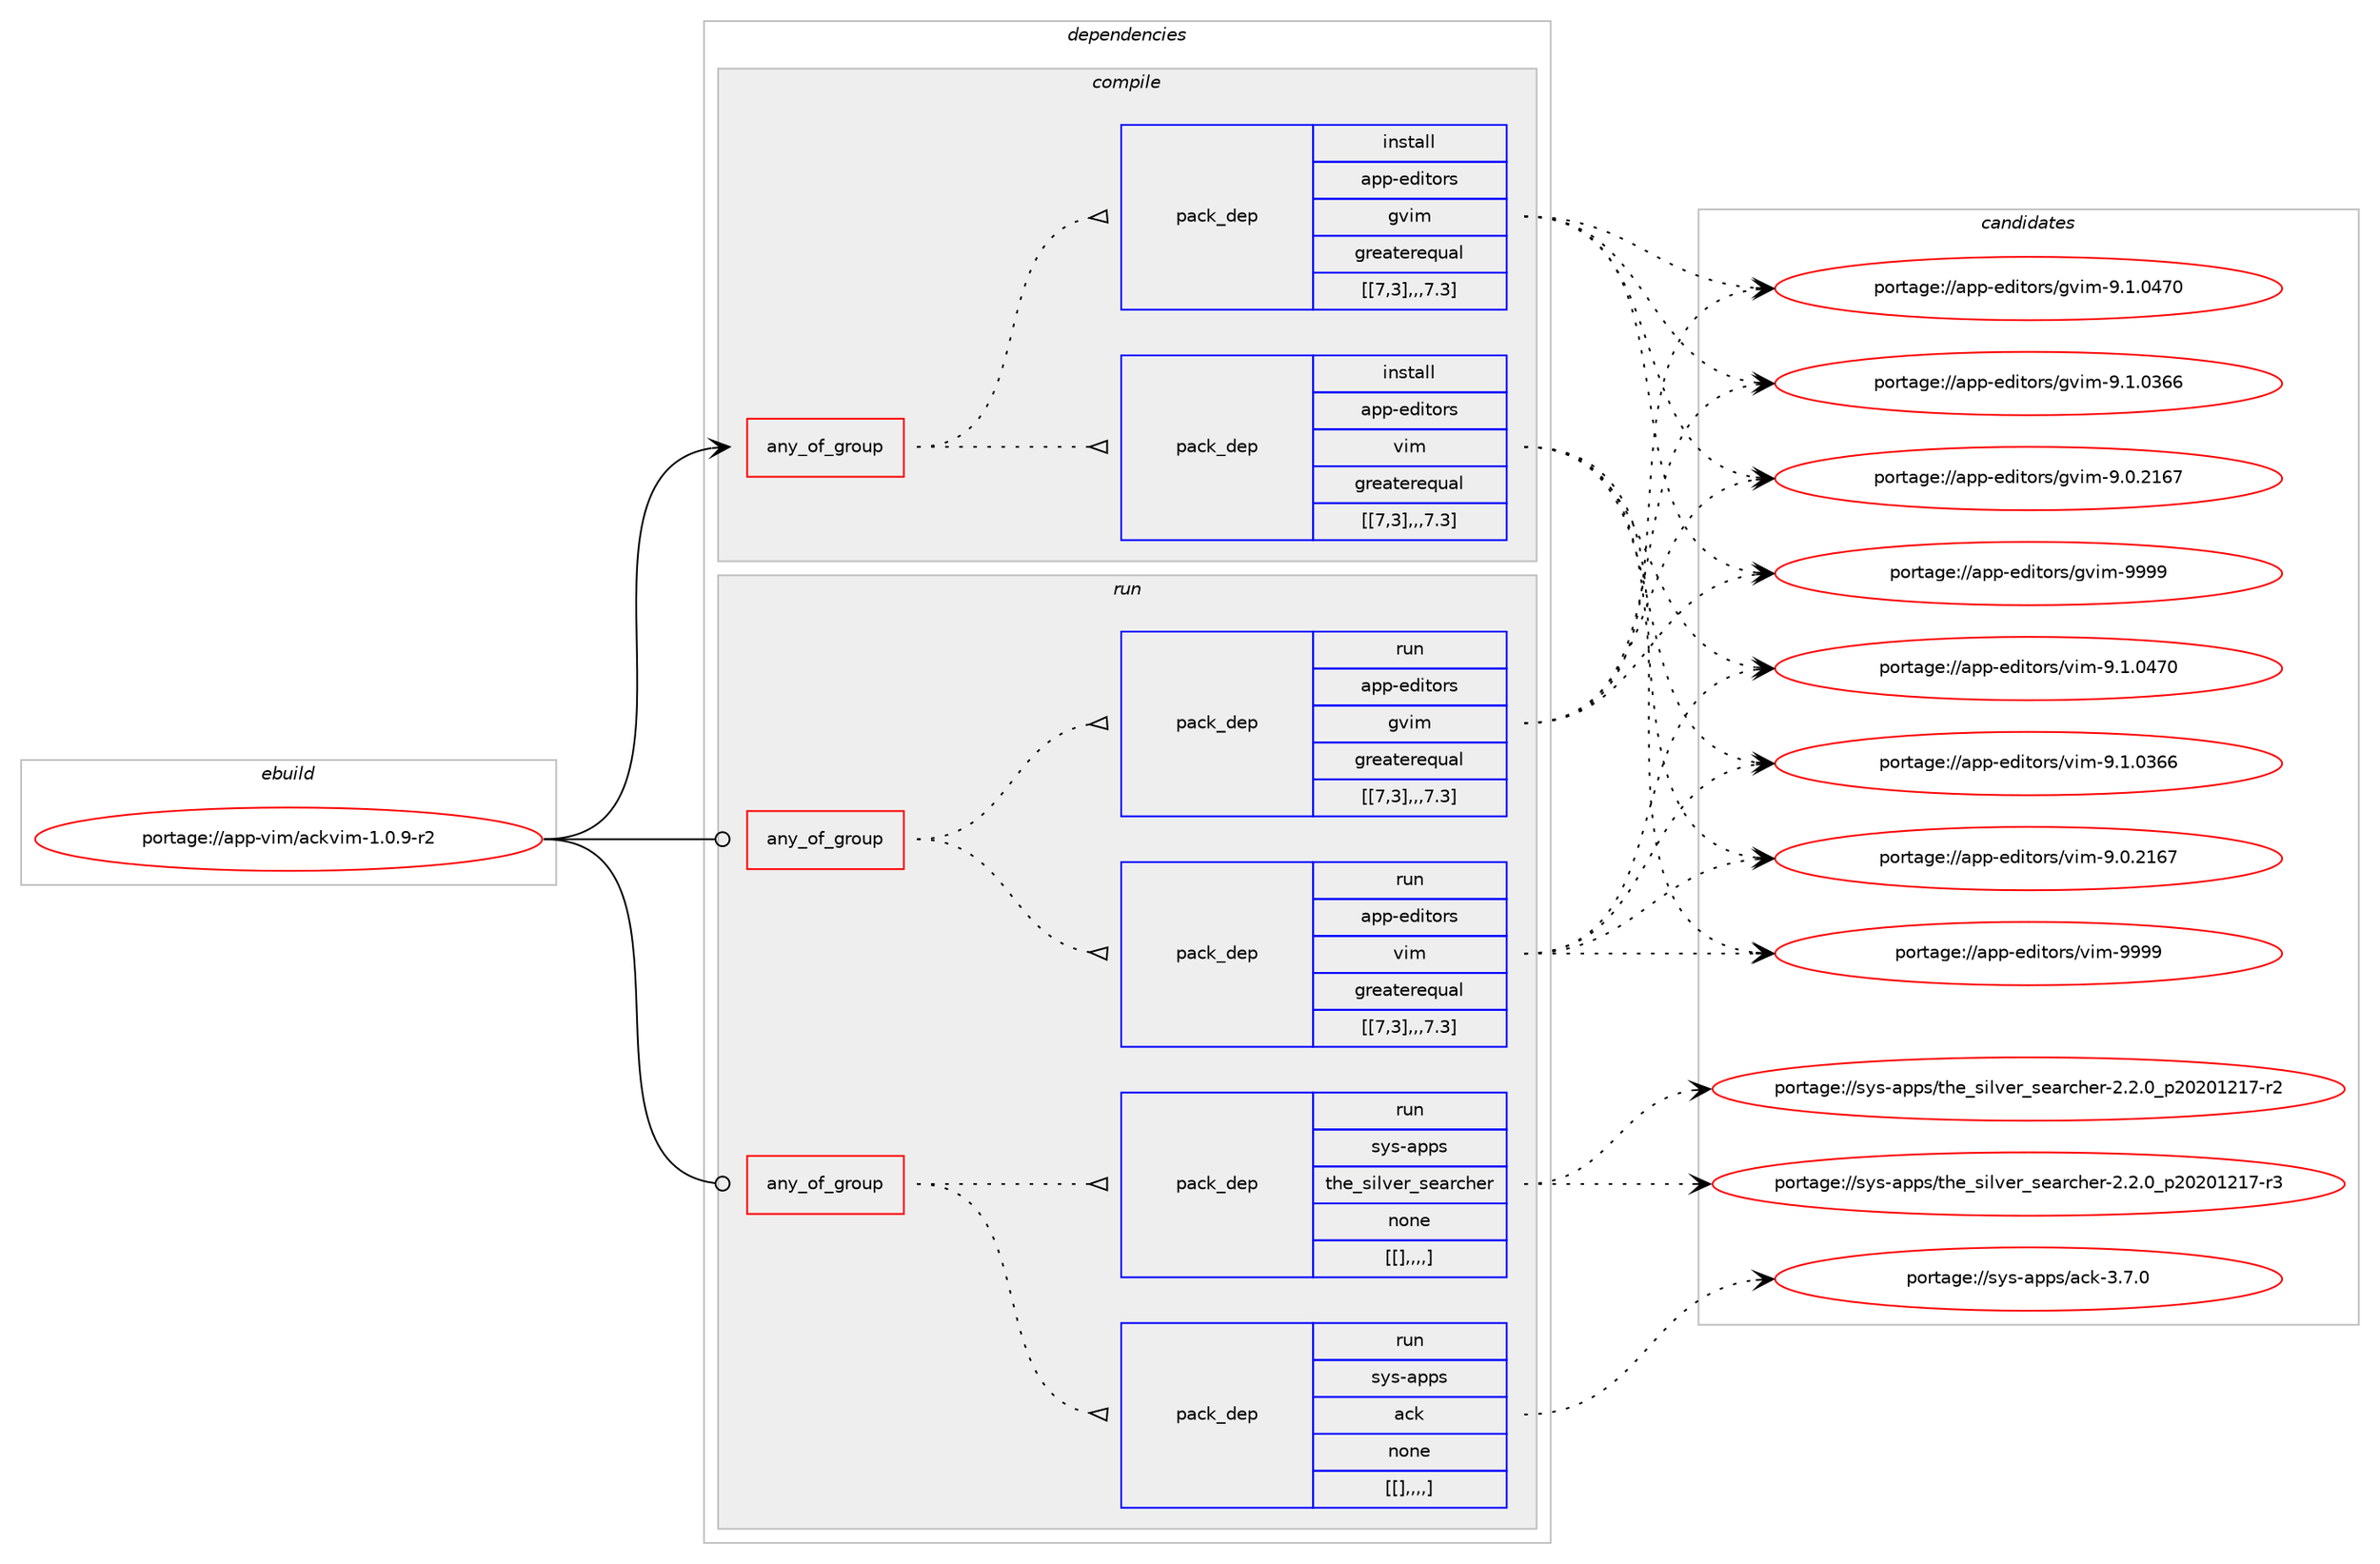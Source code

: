 digraph prolog {

# *************
# Graph options
# *************

newrank=true;
concentrate=true;
compound=true;
graph [rankdir=LR,fontname=Helvetica,fontsize=10,ranksep=1.5];#, ranksep=2.5, nodesep=0.2];
edge  [arrowhead=vee];
node  [fontname=Helvetica,fontsize=10];

# **********
# The ebuild
# **********

subgraph cluster_leftcol {
color=gray;
label=<<i>ebuild</i>>;
id [label="portage://app-vim/ackvim-1.0.9-r2", color=red, width=4, href="../app-vim/ackvim-1.0.9-r2.svg"];
}

# ****************
# The dependencies
# ****************

subgraph cluster_midcol {
color=gray;
label=<<i>dependencies</i>>;
subgraph cluster_compile {
fillcolor="#eeeeee";
style=filled;
label=<<i>compile</i>>;
subgraph any453 {
dependency60976 [label=<<TABLE BORDER="0" CELLBORDER="1" CELLSPACING="0" CELLPADDING="4"><TR><TD CELLPADDING="10">any_of_group</TD></TR></TABLE>>, shape=none, color=red];subgraph pack44011 {
dependency60977 [label=<<TABLE BORDER="0" CELLBORDER="1" CELLSPACING="0" CELLPADDING="4" WIDTH="220"><TR><TD ROWSPAN="6" CELLPADDING="30">pack_dep</TD></TR><TR><TD WIDTH="110">install</TD></TR><TR><TD>app-editors</TD></TR><TR><TD>vim</TD></TR><TR><TD>greaterequal</TD></TR><TR><TD>[[7,3],,,7.3]</TD></TR></TABLE>>, shape=none, color=blue];
}
dependency60976:e -> dependency60977:w [weight=20,style="dotted",arrowhead="oinv"];
subgraph pack44012 {
dependency60978 [label=<<TABLE BORDER="0" CELLBORDER="1" CELLSPACING="0" CELLPADDING="4" WIDTH="220"><TR><TD ROWSPAN="6" CELLPADDING="30">pack_dep</TD></TR><TR><TD WIDTH="110">install</TD></TR><TR><TD>app-editors</TD></TR><TR><TD>gvim</TD></TR><TR><TD>greaterequal</TD></TR><TR><TD>[[7,3],,,7.3]</TD></TR></TABLE>>, shape=none, color=blue];
}
dependency60976:e -> dependency60978:w [weight=20,style="dotted",arrowhead="oinv"];
}
id:e -> dependency60976:w [weight=20,style="solid",arrowhead="vee"];
}
subgraph cluster_compileandrun {
fillcolor="#eeeeee";
style=filled;
label=<<i>compile and run</i>>;
}
subgraph cluster_run {
fillcolor="#eeeeee";
style=filled;
label=<<i>run</i>>;
subgraph any454 {
dependency60979 [label=<<TABLE BORDER="0" CELLBORDER="1" CELLSPACING="0" CELLPADDING="4"><TR><TD CELLPADDING="10">any_of_group</TD></TR></TABLE>>, shape=none, color=red];subgraph pack44013 {
dependency60980 [label=<<TABLE BORDER="0" CELLBORDER="1" CELLSPACING="0" CELLPADDING="4" WIDTH="220"><TR><TD ROWSPAN="6" CELLPADDING="30">pack_dep</TD></TR><TR><TD WIDTH="110">run</TD></TR><TR><TD>app-editors</TD></TR><TR><TD>vim</TD></TR><TR><TD>greaterequal</TD></TR><TR><TD>[[7,3],,,7.3]</TD></TR></TABLE>>, shape=none, color=blue];
}
dependency60979:e -> dependency60980:w [weight=20,style="dotted",arrowhead="oinv"];
subgraph pack44014 {
dependency60981 [label=<<TABLE BORDER="0" CELLBORDER="1" CELLSPACING="0" CELLPADDING="4" WIDTH="220"><TR><TD ROWSPAN="6" CELLPADDING="30">pack_dep</TD></TR><TR><TD WIDTH="110">run</TD></TR><TR><TD>app-editors</TD></TR><TR><TD>gvim</TD></TR><TR><TD>greaterequal</TD></TR><TR><TD>[[7,3],,,7.3]</TD></TR></TABLE>>, shape=none, color=blue];
}
dependency60979:e -> dependency60981:w [weight=20,style="dotted",arrowhead="oinv"];
}
id:e -> dependency60979:w [weight=20,style="solid",arrowhead="odot"];
subgraph any455 {
dependency60982 [label=<<TABLE BORDER="0" CELLBORDER="1" CELLSPACING="0" CELLPADDING="4"><TR><TD CELLPADDING="10">any_of_group</TD></TR></TABLE>>, shape=none, color=red];subgraph pack44015 {
dependency60983 [label=<<TABLE BORDER="0" CELLBORDER="1" CELLSPACING="0" CELLPADDING="4" WIDTH="220"><TR><TD ROWSPAN="6" CELLPADDING="30">pack_dep</TD></TR><TR><TD WIDTH="110">run</TD></TR><TR><TD>sys-apps</TD></TR><TR><TD>ack</TD></TR><TR><TD>none</TD></TR><TR><TD>[[],,,,]</TD></TR></TABLE>>, shape=none, color=blue];
}
dependency60982:e -> dependency60983:w [weight=20,style="dotted",arrowhead="oinv"];
subgraph pack44016 {
dependency60984 [label=<<TABLE BORDER="0" CELLBORDER="1" CELLSPACING="0" CELLPADDING="4" WIDTH="220"><TR><TD ROWSPAN="6" CELLPADDING="30">pack_dep</TD></TR><TR><TD WIDTH="110">run</TD></TR><TR><TD>sys-apps</TD></TR><TR><TD>the_silver_searcher</TD></TR><TR><TD>none</TD></TR><TR><TD>[[],,,,]</TD></TR></TABLE>>, shape=none, color=blue];
}
dependency60982:e -> dependency60984:w [weight=20,style="dotted",arrowhead="oinv"];
}
id:e -> dependency60982:w [weight=20,style="solid",arrowhead="odot"];
}
}

# **************
# The candidates
# **************

subgraph cluster_choices {
rank=same;
color=gray;
label=<<i>candidates</i>>;

subgraph choice44011 {
color=black;
nodesep=1;
choice9711211245101100105116111114115471181051094557575757 [label="portage://app-editors/vim-9999", color=red, width=4,href="../app-editors/vim-9999.svg"];
choice971121124510110010511611111411547118105109455746494648525548 [label="portage://app-editors/vim-9.1.0470", color=red, width=4,href="../app-editors/vim-9.1.0470.svg"];
choice971121124510110010511611111411547118105109455746494648515454 [label="portage://app-editors/vim-9.1.0366", color=red, width=4,href="../app-editors/vim-9.1.0366.svg"];
choice971121124510110010511611111411547118105109455746484650495455 [label="portage://app-editors/vim-9.0.2167", color=red, width=4,href="../app-editors/vim-9.0.2167.svg"];
dependency60977:e -> choice9711211245101100105116111114115471181051094557575757:w [style=dotted,weight="100"];
dependency60977:e -> choice971121124510110010511611111411547118105109455746494648525548:w [style=dotted,weight="100"];
dependency60977:e -> choice971121124510110010511611111411547118105109455746494648515454:w [style=dotted,weight="100"];
dependency60977:e -> choice971121124510110010511611111411547118105109455746484650495455:w [style=dotted,weight="100"];
}
subgraph choice44012 {
color=black;
nodesep=1;
choice9711211245101100105116111114115471031181051094557575757 [label="portage://app-editors/gvim-9999", color=red, width=4,href="../app-editors/gvim-9999.svg"];
choice971121124510110010511611111411547103118105109455746494648525548 [label="portage://app-editors/gvim-9.1.0470", color=red, width=4,href="../app-editors/gvim-9.1.0470.svg"];
choice971121124510110010511611111411547103118105109455746494648515454 [label="portage://app-editors/gvim-9.1.0366", color=red, width=4,href="../app-editors/gvim-9.1.0366.svg"];
choice971121124510110010511611111411547103118105109455746484650495455 [label="portage://app-editors/gvim-9.0.2167", color=red, width=4,href="../app-editors/gvim-9.0.2167.svg"];
dependency60978:e -> choice9711211245101100105116111114115471031181051094557575757:w [style=dotted,weight="100"];
dependency60978:e -> choice971121124510110010511611111411547103118105109455746494648525548:w [style=dotted,weight="100"];
dependency60978:e -> choice971121124510110010511611111411547103118105109455746494648515454:w [style=dotted,weight="100"];
dependency60978:e -> choice971121124510110010511611111411547103118105109455746484650495455:w [style=dotted,weight="100"];
}
subgraph choice44013 {
color=black;
nodesep=1;
choice9711211245101100105116111114115471181051094557575757 [label="portage://app-editors/vim-9999", color=red, width=4,href="../app-editors/vim-9999.svg"];
choice971121124510110010511611111411547118105109455746494648525548 [label="portage://app-editors/vim-9.1.0470", color=red, width=4,href="../app-editors/vim-9.1.0470.svg"];
choice971121124510110010511611111411547118105109455746494648515454 [label="portage://app-editors/vim-9.1.0366", color=red, width=4,href="../app-editors/vim-9.1.0366.svg"];
choice971121124510110010511611111411547118105109455746484650495455 [label="portage://app-editors/vim-9.0.2167", color=red, width=4,href="../app-editors/vim-9.0.2167.svg"];
dependency60980:e -> choice9711211245101100105116111114115471181051094557575757:w [style=dotted,weight="100"];
dependency60980:e -> choice971121124510110010511611111411547118105109455746494648525548:w [style=dotted,weight="100"];
dependency60980:e -> choice971121124510110010511611111411547118105109455746494648515454:w [style=dotted,weight="100"];
dependency60980:e -> choice971121124510110010511611111411547118105109455746484650495455:w [style=dotted,weight="100"];
}
subgraph choice44014 {
color=black;
nodesep=1;
choice9711211245101100105116111114115471031181051094557575757 [label="portage://app-editors/gvim-9999", color=red, width=4,href="../app-editors/gvim-9999.svg"];
choice971121124510110010511611111411547103118105109455746494648525548 [label="portage://app-editors/gvim-9.1.0470", color=red, width=4,href="../app-editors/gvim-9.1.0470.svg"];
choice971121124510110010511611111411547103118105109455746494648515454 [label="portage://app-editors/gvim-9.1.0366", color=red, width=4,href="../app-editors/gvim-9.1.0366.svg"];
choice971121124510110010511611111411547103118105109455746484650495455 [label="portage://app-editors/gvim-9.0.2167", color=red, width=4,href="../app-editors/gvim-9.0.2167.svg"];
dependency60981:e -> choice9711211245101100105116111114115471031181051094557575757:w [style=dotted,weight="100"];
dependency60981:e -> choice971121124510110010511611111411547103118105109455746494648525548:w [style=dotted,weight="100"];
dependency60981:e -> choice971121124510110010511611111411547103118105109455746494648515454:w [style=dotted,weight="100"];
dependency60981:e -> choice971121124510110010511611111411547103118105109455746484650495455:w [style=dotted,weight="100"];
}
subgraph choice44015 {
color=black;
nodesep=1;
choice1151211154597112112115479799107455146554648 [label="portage://sys-apps/ack-3.7.0", color=red, width=4,href="../sys-apps/ack-3.7.0.svg"];
dependency60983:e -> choice1151211154597112112115479799107455146554648:w [style=dotted,weight="100"];
}
subgraph choice44016 {
color=black;
nodesep=1;
choice115121115459711211211547116104101951151051081181011149511510197114991041011144550465046489511250485048495049554511451 [label="portage://sys-apps/the_silver_searcher-2.2.0_p20201217-r3", color=red, width=4,href="../sys-apps/the_silver_searcher-2.2.0_p20201217-r3.svg"];
choice115121115459711211211547116104101951151051081181011149511510197114991041011144550465046489511250485048495049554511450 [label="portage://sys-apps/the_silver_searcher-2.2.0_p20201217-r2", color=red, width=4,href="../sys-apps/the_silver_searcher-2.2.0_p20201217-r2.svg"];
dependency60984:e -> choice115121115459711211211547116104101951151051081181011149511510197114991041011144550465046489511250485048495049554511451:w [style=dotted,weight="100"];
dependency60984:e -> choice115121115459711211211547116104101951151051081181011149511510197114991041011144550465046489511250485048495049554511450:w [style=dotted,weight="100"];
}
}

}
